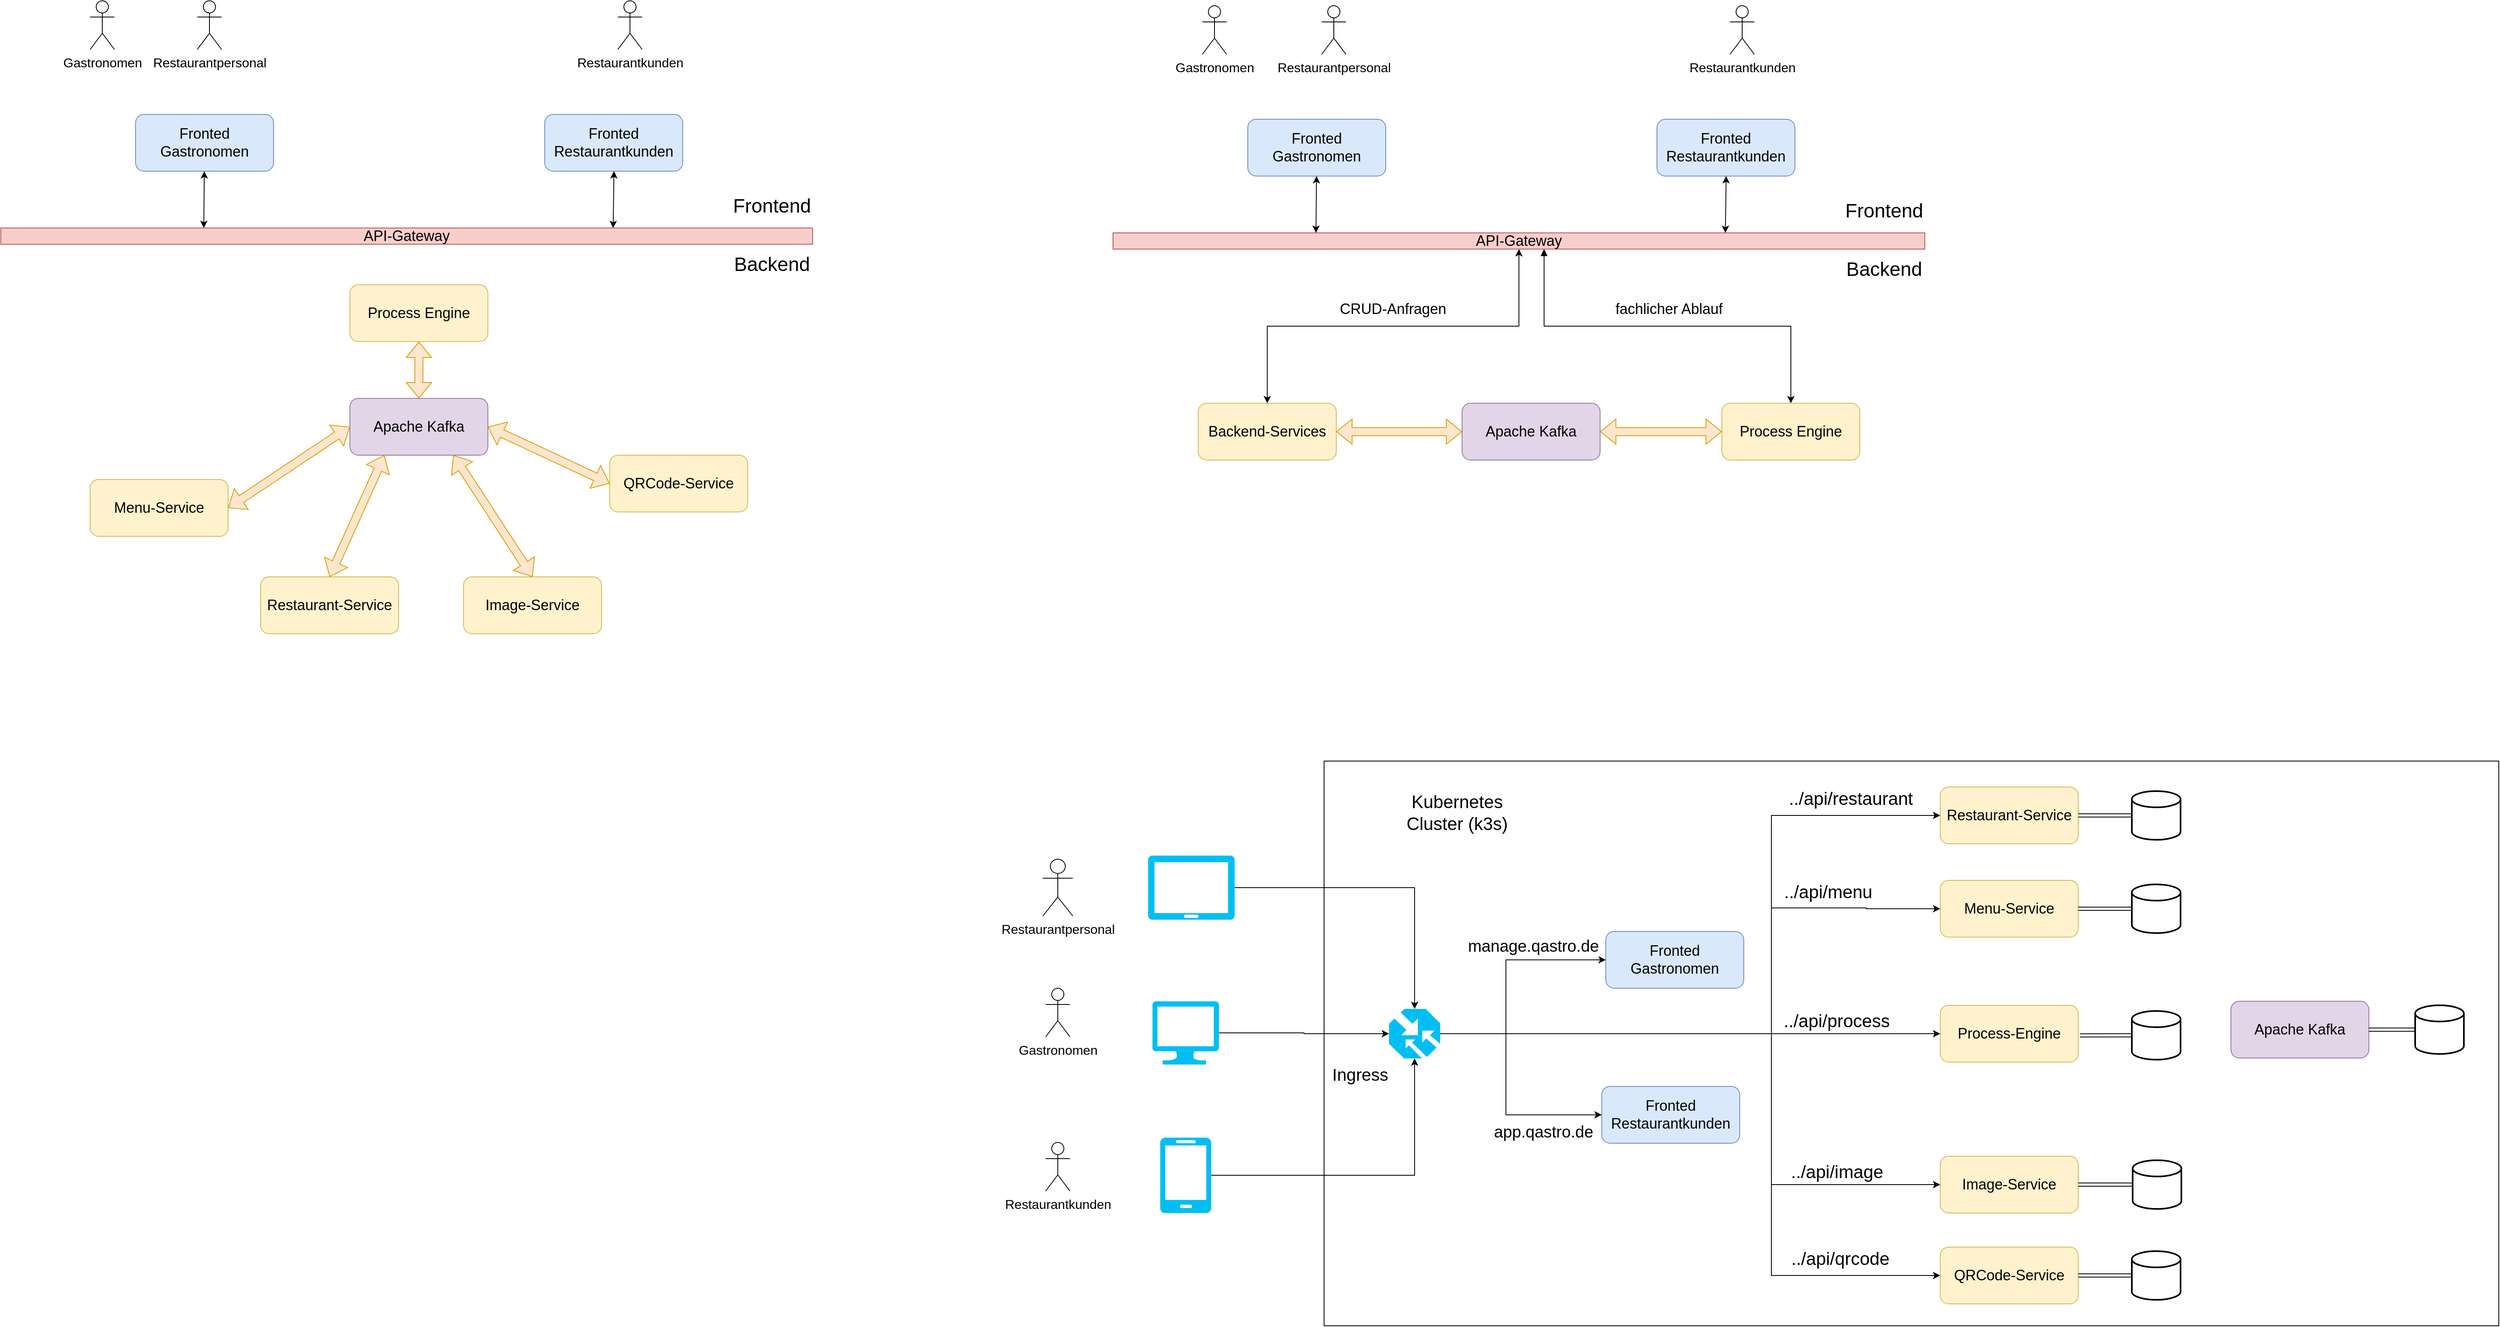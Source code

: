 <mxfile version="26.1.1">
  <diagram name="Page-1" id="NXHTEANEFMmh9fcs0h7O">
    <mxGraphModel dx="2565" dy="1950" grid="0" gridSize="10" guides="1" tooltips="1" connect="1" arrows="1" fold="1" page="0" pageScale="1" pageWidth="2000" pageHeight="2430" math="0" shadow="0">
      <root>
        <mxCell id="0" />
        <mxCell id="1" parent="0" />
        <mxCell id="2_kJ9vTArCqmNJ25agCC-86" value="" style="rounded=0;whiteSpace=wrap;html=1;fillColor=none;" vertex="1" parent="1">
          <mxGeometry x="1820" y="907" width="1447" height="696" as="geometry" />
        </mxCell>
        <mxCell id="2_kJ9vTArCqmNJ25agCC-2" value="&lt;font style=&quot;font-size: 18px;&quot;&gt;Fronted&lt;br&gt;Restaurantkunden&lt;/font&gt;" style="rounded=1;whiteSpace=wrap;html=1;fillColor=#dae8fc;strokeColor=#6c8ebf;" vertex="1" parent="1">
          <mxGeometry x="860" y="110" width="170" height="70" as="geometry" />
        </mxCell>
        <mxCell id="2_kJ9vTArCqmNJ25agCC-19" value="&lt;font style=&quot;font-size: 18px;&quot;&gt;Fronted&lt;br&gt;Gastronomen&lt;/font&gt;" style="rounded=1;whiteSpace=wrap;html=1;fillColor=#dae8fc;strokeColor=#6c8ebf;" vertex="1" parent="1">
          <mxGeometry x="356" y="110" width="170" height="70" as="geometry" />
        </mxCell>
        <mxCell id="2_kJ9vTArCqmNJ25agCC-21" value="&lt;font style=&quot;font-size: 18px;&quot;&gt;API-Gateway&lt;/font&gt;" style="rounded=0;whiteSpace=wrap;html=1;fillColor=#f8cecc;strokeColor=#b85450;" vertex="1" parent="1">
          <mxGeometry x="190" y="250" width="1000" height="20" as="geometry" />
        </mxCell>
        <mxCell id="2_kJ9vTArCqmNJ25agCC-22" value="&lt;span style=&quot;font-size: 18px;&quot;&gt;Process Engine&lt;/span&gt;" style="rounded=1;whiteSpace=wrap;html=1;fillColor=#fff2cc;strokeColor=#d6b656;" vertex="1" parent="1">
          <mxGeometry x="620" y="320" width="170" height="70" as="geometry" />
        </mxCell>
        <mxCell id="2_kJ9vTArCqmNJ25agCC-23" value="&lt;span style=&quot;font-size: 18px;&quot;&gt;Apache Kafka&lt;/span&gt;" style="rounded=1;whiteSpace=wrap;html=1;fillColor=#e1d5e7;strokeColor=#9673a6;" vertex="1" parent="1">
          <mxGeometry x="620" y="460" width="170" height="70" as="geometry" />
        </mxCell>
        <mxCell id="2_kJ9vTArCqmNJ25agCC-24" value="&lt;span style=&quot;font-size: 18px;&quot;&gt;QRCode-Service&lt;/span&gt;" style="rounded=1;whiteSpace=wrap;html=1;fillColor=#fff2cc;strokeColor=#d6b656;" vertex="1" parent="1">
          <mxGeometry x="940" y="530" width="170" height="70" as="geometry" />
        </mxCell>
        <mxCell id="2_kJ9vTArCqmNJ25agCC-25" value="&lt;span style=&quot;font-size: 18px;&quot;&gt;Menu-Service&lt;/span&gt;" style="rounded=1;whiteSpace=wrap;html=1;fillColor=#fff2cc;strokeColor=#d6b656;" vertex="1" parent="1">
          <mxGeometry x="300" y="560" width="170" height="70" as="geometry" />
        </mxCell>
        <mxCell id="2_kJ9vTArCqmNJ25agCC-26" value="&lt;span style=&quot;font-size: 18px;&quot;&gt;Image-Service&lt;/span&gt;" style="rounded=1;whiteSpace=wrap;html=1;fillColor=#fff2cc;strokeColor=#d6b656;" vertex="1" parent="1">
          <mxGeometry x="760" y="680" width="170" height="70" as="geometry" />
        </mxCell>
        <mxCell id="2_kJ9vTArCqmNJ25agCC-27" value="&lt;span style=&quot;font-size: 18px;&quot;&gt;Restaurant-Service&lt;/span&gt;" style="rounded=1;whiteSpace=wrap;html=1;fillColor=#fff2cc;strokeColor=#d6b656;" vertex="1" parent="1">
          <mxGeometry x="510" y="680" width="170" height="70" as="geometry" />
        </mxCell>
        <mxCell id="2_kJ9vTArCqmNJ25agCC-28" value="&lt;div&gt;&lt;font style=&quot;font-size: 16px;&quot;&gt;Gastronomen&lt;/font&gt;&lt;/div&gt;&lt;div&gt;&lt;br&gt;&lt;/div&gt;" style="shape=umlActor;verticalLabelPosition=bottom;verticalAlign=top;html=1;outlineConnect=0;" vertex="1" parent="1">
          <mxGeometry x="300" y="-30" width="30" height="60" as="geometry" />
        </mxCell>
        <mxCell id="2_kJ9vTArCqmNJ25agCC-30" value="&lt;div&gt;&lt;font style=&quot;font-size: 16px;&quot;&gt;Restaurantkunden&lt;/font&gt;&lt;/div&gt;" style="shape=umlActor;verticalLabelPosition=bottom;verticalAlign=top;html=1;outlineConnect=0;" vertex="1" parent="1">
          <mxGeometry x="950" y="-30" width="30" height="60" as="geometry" />
        </mxCell>
        <mxCell id="2_kJ9vTArCqmNJ25agCC-31" value="&lt;font style=&quot;font-size: 16px;&quot;&gt;Restaurantpersonal&lt;/font&gt;" style="shape=umlActor;verticalLabelPosition=bottom;verticalAlign=top;html=1;outlineConnect=0;" vertex="1" parent="1">
          <mxGeometry x="432" y="-30" width="30" height="60" as="geometry" />
        </mxCell>
        <mxCell id="2_kJ9vTArCqmNJ25agCC-35" value="" style="shape=flexArrow;endArrow=classic;startArrow=classic;html=1;rounded=0;exitX=0.5;exitY=0;exitDx=0;exitDy=0;fillColor=#ffe6cc;strokeColor=#d79b00;" edge="1" parent="1" source="2_kJ9vTArCqmNJ25agCC-23" target="2_kJ9vTArCqmNJ25agCC-22">
          <mxGeometry width="100" height="100" relative="1" as="geometry">
            <mxPoint x="800" y="470" as="sourcePoint" />
            <mxPoint x="900" y="370" as="targetPoint" />
          </mxGeometry>
        </mxCell>
        <mxCell id="2_kJ9vTArCqmNJ25agCC-37" value="" style="shape=flexArrow;endArrow=classic;startArrow=classic;html=1;rounded=0;exitX=1;exitY=0.5;exitDx=0;exitDy=0;entryX=0;entryY=0.5;entryDx=0;entryDy=0;fillColor=#ffe6cc;strokeColor=#d79b00;" edge="1" parent="1" source="2_kJ9vTArCqmNJ25agCC-25" target="2_kJ9vTArCqmNJ25agCC-23">
          <mxGeometry width="100" height="100" relative="1" as="geometry">
            <mxPoint x="470" y="530" as="sourcePoint" />
            <mxPoint x="570" y="430" as="targetPoint" />
          </mxGeometry>
        </mxCell>
        <mxCell id="2_kJ9vTArCqmNJ25agCC-38" value="" style="shape=flexArrow;endArrow=classic;startArrow=classic;html=1;rounded=0;exitX=0.5;exitY=0;exitDx=0;exitDy=0;entryX=0.25;entryY=1;entryDx=0;entryDy=0;fillColor=#ffe6cc;strokeColor=#d79b00;" edge="1" parent="1" source="2_kJ9vTArCqmNJ25agCC-27" target="2_kJ9vTArCqmNJ25agCC-23">
          <mxGeometry width="100" height="100" relative="1" as="geometry">
            <mxPoint x="570" y="650" as="sourcePoint" />
            <mxPoint x="720" y="550" as="targetPoint" />
          </mxGeometry>
        </mxCell>
        <mxCell id="2_kJ9vTArCqmNJ25agCC-39" value="" style="shape=flexArrow;endArrow=classic;startArrow=classic;html=1;rounded=0;exitX=0.5;exitY=0;exitDx=0;exitDy=0;entryX=0.75;entryY=1;entryDx=0;entryDy=0;fillColor=#ffe6cc;strokeColor=#d79b00;" edge="1" parent="1" source="2_kJ9vTArCqmNJ25agCC-26" target="2_kJ9vTArCqmNJ25agCC-23">
          <mxGeometry width="100" height="100" relative="1" as="geometry">
            <mxPoint x="605" y="690" as="sourcePoint" />
            <mxPoint x="673" y="540" as="targetPoint" />
          </mxGeometry>
        </mxCell>
        <mxCell id="2_kJ9vTArCqmNJ25agCC-40" value="" style="shape=flexArrow;endArrow=classic;startArrow=classic;html=1;rounded=0;exitX=0;exitY=0.5;exitDx=0;exitDy=0;entryX=1;entryY=0.5;entryDx=0;entryDy=0;fillColor=#ffe6cc;strokeColor=#d79b00;" edge="1" parent="1" source="2_kJ9vTArCqmNJ25agCC-24" target="2_kJ9vTArCqmNJ25agCC-23">
          <mxGeometry width="100" height="100" relative="1" as="geometry">
            <mxPoint x="1013.5" y="500" as="sourcePoint" />
            <mxPoint x="916.5" y="350" as="targetPoint" />
          </mxGeometry>
        </mxCell>
        <mxCell id="2_kJ9vTArCqmNJ25agCC-43" value="&lt;font style=&quot;font-size: 24px;&quot;&gt;Frontend&lt;/font&gt;" style="text;html=1;align=center;verticalAlign=middle;whiteSpace=wrap;rounded=0;" vertex="1" parent="1">
          <mxGeometry x="1090" y="208" width="100" height="30" as="geometry" />
        </mxCell>
        <mxCell id="2_kJ9vTArCqmNJ25agCC-44" value="&lt;font style=&quot;font-size: 24px;&quot;&gt;Backend&lt;/font&gt;" style="text;html=1;align=center;verticalAlign=middle;whiteSpace=wrap;rounded=0;" vertex="1" parent="1">
          <mxGeometry x="1090" y="280" width="100" height="30" as="geometry" />
        </mxCell>
        <mxCell id="2_kJ9vTArCqmNJ25agCC-46" value="" style="endArrow=classic;startArrow=classic;html=1;rounded=0;exitX=0.25;exitY=0;exitDx=0;exitDy=0;" edge="1" parent="1" source="2_kJ9vTArCqmNJ25agCC-21" target="2_kJ9vTArCqmNJ25agCC-19">
          <mxGeometry width="50" height="50" relative="1" as="geometry">
            <mxPoint x="740" y="370" as="sourcePoint" />
            <mxPoint x="790" y="320" as="targetPoint" />
          </mxGeometry>
        </mxCell>
        <mxCell id="2_kJ9vTArCqmNJ25agCC-47" value="" style="endArrow=classic;startArrow=classic;html=1;rounded=0;exitX=0.25;exitY=0;exitDx=0;exitDy=0;" edge="1" parent="1">
          <mxGeometry width="50" height="50" relative="1" as="geometry">
            <mxPoint x="944.29" y="250" as="sourcePoint" />
            <mxPoint x="945.29" y="180" as="targetPoint" />
          </mxGeometry>
        </mxCell>
        <mxCell id="2_kJ9vTArCqmNJ25agCC-48" value="&lt;font style=&quot;font-size: 18px;&quot;&gt;Fronted&lt;br&gt;Restaurantkunden&lt;/font&gt;" style="rounded=1;whiteSpace=wrap;html=1;fillColor=#dae8fc;strokeColor=#6c8ebf;" vertex="1" parent="1">
          <mxGeometry x="2230" y="116" width="170" height="70" as="geometry" />
        </mxCell>
        <mxCell id="2_kJ9vTArCqmNJ25agCC-49" value="&lt;font style=&quot;font-size: 18px;&quot;&gt;Fronted&lt;br&gt;Gastronomen&lt;/font&gt;" style="rounded=1;whiteSpace=wrap;html=1;fillColor=#dae8fc;strokeColor=#6c8ebf;" vertex="1" parent="1">
          <mxGeometry x="1726" y="116" width="170" height="70" as="geometry" />
        </mxCell>
        <mxCell id="2_kJ9vTArCqmNJ25agCC-69" style="edgeStyle=orthogonalEdgeStyle;rounded=0;orthogonalLoop=1;jettySize=auto;html=1;startArrow=classic;startFill=1;" edge="1" parent="1" source="2_kJ9vTArCqmNJ25agCC-50" target="2_kJ9vTArCqmNJ25agCC-54">
          <mxGeometry relative="1" as="geometry" />
        </mxCell>
        <mxCell id="2_kJ9vTArCqmNJ25agCC-71" style="edgeStyle=orthogonalEdgeStyle;rounded=0;orthogonalLoop=1;jettySize=auto;html=1;startArrow=block;" edge="1" parent="1" source="2_kJ9vTArCqmNJ25agCC-50" target="2_kJ9vTArCqmNJ25agCC-51">
          <mxGeometry relative="1" as="geometry">
            <Array as="points">
              <mxPoint x="2091" y="371" />
              <mxPoint x="2395" y="371" />
            </Array>
          </mxGeometry>
        </mxCell>
        <mxCell id="2_kJ9vTArCqmNJ25agCC-50" value="&lt;font style=&quot;font-size: 18px;&quot;&gt;API-Gateway&lt;/font&gt;" style="rounded=0;whiteSpace=wrap;html=1;fillColor=#f8cecc;strokeColor=#b85450;" vertex="1" parent="1">
          <mxGeometry x="1560" y="256" width="1000" height="20" as="geometry" />
        </mxCell>
        <mxCell id="2_kJ9vTArCqmNJ25agCC-51" value="&lt;span style=&quot;font-size: 18px;&quot;&gt;Process Engine&lt;/span&gt;" style="rounded=1;whiteSpace=wrap;html=1;fillColor=#fff2cc;strokeColor=#d6b656;" vertex="1" parent="1">
          <mxGeometry x="2310" y="466" width="170" height="70" as="geometry" />
        </mxCell>
        <mxCell id="2_kJ9vTArCqmNJ25agCC-52" value="&lt;span style=&quot;font-size: 18px;&quot;&gt;Apache Kafka&lt;/span&gt;" style="rounded=1;whiteSpace=wrap;html=1;fillColor=#e1d5e7;strokeColor=#9673a6;" vertex="1" parent="1">
          <mxGeometry x="1990" y="466" width="170" height="70" as="geometry" />
        </mxCell>
        <mxCell id="2_kJ9vTArCqmNJ25agCC-54" value="&lt;span style=&quot;font-size: 18px;&quot;&gt;Backend-Services&lt;/span&gt;" style="rounded=1;whiteSpace=wrap;html=1;fillColor=#fff2cc;strokeColor=#d6b656;" vertex="1" parent="1">
          <mxGeometry x="1665" y="466" width="170" height="70" as="geometry" />
        </mxCell>
        <mxCell id="2_kJ9vTArCqmNJ25agCC-57" value="&lt;div&gt;&lt;font style=&quot;font-size: 16px;&quot;&gt;Gastronomen&lt;/font&gt;&lt;/div&gt;&lt;div&gt;&lt;br&gt;&lt;/div&gt;" style="shape=umlActor;verticalLabelPosition=bottom;verticalAlign=top;html=1;outlineConnect=0;" vertex="1" parent="1">
          <mxGeometry x="1670" y="-24" width="30" height="60" as="geometry" />
        </mxCell>
        <mxCell id="2_kJ9vTArCqmNJ25agCC-58" value="&lt;div&gt;&lt;font style=&quot;font-size: 16px;&quot;&gt;Restaurantkunden&lt;/font&gt;&lt;/div&gt;" style="shape=umlActor;verticalLabelPosition=bottom;verticalAlign=top;html=1;outlineConnect=0;" vertex="1" parent="1">
          <mxGeometry x="2320" y="-24" width="30" height="60" as="geometry" />
        </mxCell>
        <mxCell id="2_kJ9vTArCqmNJ25agCC-59" value="&lt;font style=&quot;font-size: 16px;&quot;&gt;Restaurantpersonal&lt;/font&gt;" style="shape=umlActor;verticalLabelPosition=bottom;verticalAlign=top;html=1;outlineConnect=0;" vertex="1" parent="1">
          <mxGeometry x="1817" y="-24" width="30" height="60" as="geometry" />
        </mxCell>
        <mxCell id="2_kJ9vTArCqmNJ25agCC-60" value="" style="shape=flexArrow;endArrow=classic;startArrow=classic;html=1;rounded=0;exitX=1;exitY=0.5;exitDx=0;exitDy=0;fillColor=#ffe6cc;strokeColor=#d79b00;" edge="1" parent="1" source="2_kJ9vTArCqmNJ25agCC-52" target="2_kJ9vTArCqmNJ25agCC-51">
          <mxGeometry width="100" height="100" relative="1" as="geometry">
            <mxPoint x="2170" y="476" as="sourcePoint" />
            <mxPoint x="2270" y="376" as="targetPoint" />
          </mxGeometry>
        </mxCell>
        <mxCell id="2_kJ9vTArCqmNJ25agCC-61" value="" style="shape=flexArrow;endArrow=classic;startArrow=classic;html=1;rounded=0;exitX=1;exitY=0.5;exitDx=0;exitDy=0;entryX=0;entryY=0.5;entryDx=0;entryDy=0;fillColor=#ffe6cc;strokeColor=#d79b00;" edge="1" parent="1" source="2_kJ9vTArCqmNJ25agCC-54" target="2_kJ9vTArCqmNJ25agCC-52">
          <mxGeometry width="100" height="100" relative="1" as="geometry">
            <mxPoint x="1840" y="536" as="sourcePoint" />
            <mxPoint x="1940" y="436" as="targetPoint" />
          </mxGeometry>
        </mxCell>
        <mxCell id="2_kJ9vTArCqmNJ25agCC-65" value="&lt;font style=&quot;font-size: 24px;&quot;&gt;Frontend&lt;/font&gt;" style="text;html=1;align=center;verticalAlign=middle;whiteSpace=wrap;rounded=0;" vertex="1" parent="1">
          <mxGeometry x="2460" y="214" width="100" height="30" as="geometry" />
        </mxCell>
        <mxCell id="2_kJ9vTArCqmNJ25agCC-66" value="&lt;font style=&quot;font-size: 24px;&quot;&gt;Backend&lt;/font&gt;" style="text;html=1;align=center;verticalAlign=middle;whiteSpace=wrap;rounded=0;" vertex="1" parent="1">
          <mxGeometry x="2460" y="286" width="100" height="30" as="geometry" />
        </mxCell>
        <mxCell id="2_kJ9vTArCqmNJ25agCC-67" value="" style="endArrow=classic;startArrow=classic;html=1;rounded=0;exitX=0.25;exitY=0;exitDx=0;exitDy=0;" edge="1" parent="1" source="2_kJ9vTArCqmNJ25agCC-50" target="2_kJ9vTArCqmNJ25agCC-49">
          <mxGeometry width="50" height="50" relative="1" as="geometry">
            <mxPoint x="2110" y="376" as="sourcePoint" />
            <mxPoint x="2160" y="326" as="targetPoint" />
          </mxGeometry>
        </mxCell>
        <mxCell id="2_kJ9vTArCqmNJ25agCC-68" value="" style="endArrow=classic;startArrow=classic;html=1;rounded=0;exitX=0.25;exitY=0;exitDx=0;exitDy=0;" edge="1" parent="1">
          <mxGeometry width="50" height="50" relative="1" as="geometry">
            <mxPoint x="2314.29" y="256" as="sourcePoint" />
            <mxPoint x="2315.29" y="186" as="targetPoint" />
          </mxGeometry>
        </mxCell>
        <mxCell id="2_kJ9vTArCqmNJ25agCC-73" value="&lt;font style=&quot;font-size: 18px;&quot;&gt;CRUD-Anfragen&lt;/font&gt;" style="text;html=1;align=center;verticalAlign=middle;whiteSpace=wrap;rounded=0;" vertex="1" parent="1">
          <mxGeometry x="1820" y="333" width="170" height="33" as="geometry" />
        </mxCell>
        <mxCell id="2_kJ9vTArCqmNJ25agCC-74" value="&lt;span style=&quot;font-size: 18px;&quot;&gt;f&lt;/span&gt;&lt;span style=&quot;font-size: 18px; background-color: transparent; color: light-dark(rgb(0, 0, 0), rgb(255, 255, 255));&quot;&gt;achlicher Ablauf&lt;/span&gt;" style="text;html=1;align=center;verticalAlign=middle;whiteSpace=wrap;rounded=0;" vertex="1" parent="1">
          <mxGeometry x="2160" y="333" width="170" height="33" as="geometry" />
        </mxCell>
        <mxCell id="2_kJ9vTArCqmNJ25agCC-76" value="&lt;font style=&quot;font-size: 18px;&quot;&gt;Fronted&lt;br&gt;Gastronomen&lt;/font&gt;" style="rounded=1;whiteSpace=wrap;html=1;fillColor=#dae8fc;strokeColor=#6c8ebf;" vertex="1" parent="1">
          <mxGeometry x="2167" y="1117" width="170" height="70" as="geometry" />
        </mxCell>
        <mxCell id="2_kJ9vTArCqmNJ25agCC-77" value="&lt;div&gt;&lt;font style=&quot;font-size: 16px;&quot;&gt;Gastronomen&lt;/font&gt;&lt;/div&gt;&lt;div&gt;&lt;br&gt;&lt;/div&gt;" style="shape=umlActor;verticalLabelPosition=bottom;verticalAlign=top;html=1;outlineConnect=0;" vertex="1" parent="1">
          <mxGeometry x="1477" y="1187" width="30" height="60" as="geometry" />
        </mxCell>
        <mxCell id="2_kJ9vTArCqmNJ25agCC-78" value="&lt;span style=&quot;font-size: 18px;&quot;&gt;Restaurant-Service&lt;/span&gt;" style="rounded=1;whiteSpace=wrap;html=1;fillColor=#fff2cc;strokeColor=#d6b656;" vertex="1" parent="1">
          <mxGeometry x="2579" y="939" width="170" height="70" as="geometry" />
        </mxCell>
        <mxCell id="2_kJ9vTArCqmNJ25agCC-79" value="&lt;span style=&quot;font-size: 18px;&quot;&gt;Menu-Service&lt;/span&gt;" style="rounded=1;whiteSpace=wrap;html=1;fillColor=#fff2cc;strokeColor=#d6b656;" vertex="1" parent="1">
          <mxGeometry x="2579" y="1054" width="170" height="70" as="geometry" />
        </mxCell>
        <mxCell id="2_kJ9vTArCqmNJ25agCC-81" value="&lt;span style=&quot;font-size: 18px;&quot;&gt;Image-Service&lt;/span&gt;" style="rounded=1;whiteSpace=wrap;html=1;fillColor=#fff2cc;strokeColor=#d6b656;" vertex="1" parent="1">
          <mxGeometry x="2579" y="1394" width="170" height="70" as="geometry" />
        </mxCell>
        <mxCell id="2_kJ9vTArCqmNJ25agCC-82" value="&lt;span style=&quot;font-size: 18px;&quot;&gt;QRCode-Service&lt;/span&gt;" style="rounded=1;whiteSpace=wrap;html=1;fillColor=#fff2cc;strokeColor=#d6b656;" vertex="1" parent="1">
          <mxGeometry x="2579" y="1506" width="170" height="70" as="geometry" />
        </mxCell>
        <mxCell id="2_kJ9vTArCqmNJ25agCC-83" value="&lt;font style=&quot;font-size: 18px;&quot;&gt;Fronted&lt;br&gt;Restaurantkunden&lt;/font&gt;" style="rounded=1;whiteSpace=wrap;html=1;fillColor=#dae8fc;strokeColor=#6c8ebf;" vertex="1" parent="1">
          <mxGeometry x="2162" y="1308" width="170" height="70" as="geometry" />
        </mxCell>
        <mxCell id="2_kJ9vTArCqmNJ25agCC-84" value="&lt;div&gt;&lt;font style=&quot;font-size: 16px;&quot;&gt;Restaurantkunden&lt;/font&gt;&lt;/div&gt;" style="shape=umlActor;verticalLabelPosition=bottom;verticalAlign=top;html=1;outlineConnect=0;" vertex="1" parent="1">
          <mxGeometry x="1477" y="1377" width="30" height="60" as="geometry" />
        </mxCell>
        <mxCell id="2_kJ9vTArCqmNJ25agCC-85" value="&lt;font style=&quot;font-size: 16px;&quot;&gt;Restaurantpersonal&lt;/font&gt;" style="shape=umlActor;verticalLabelPosition=bottom;verticalAlign=top;html=1;outlineConnect=0;" vertex="1" parent="1">
          <mxGeometry x="1473.5" y="1028" width="37" height="70" as="geometry" />
        </mxCell>
        <mxCell id="2_kJ9vTArCqmNJ25agCC-87" value="&lt;font style=&quot;font-size: 22px;&quot;&gt;Kubernetes Cluster (k3s)&lt;/font&gt;" style="text;html=1;align=center;verticalAlign=middle;whiteSpace=wrap;rounded=0;" vertex="1" parent="1">
          <mxGeometry x="1900" y="942" width="168" height="58" as="geometry" />
        </mxCell>
        <mxCell id="2_kJ9vTArCqmNJ25agCC-88" value="" style="shape=image;verticalLabelPosition=bottom;labelBackgroundColor=default;verticalAlign=top;aspect=fixed;imageAspect=0;image=https://upload.wikimedia.org/wikipedia/commons/thumb/3/39/Kubernetes_logo_without_workmark.svg/2109px-Kubernetes_logo_without_workmark.svg.png;" vertex="1" parent="1">
          <mxGeometry x="1847" y="939" width="62.78" height="61" as="geometry" />
        </mxCell>
        <mxCell id="2_kJ9vTArCqmNJ25agCC-89" value="" style="verticalLabelPosition=bottom;html=1;verticalAlign=top;align=center;strokeColor=none;fillColor=#00BEF2;shape=mxgraph.azure.mobile;pointerEvents=1;" vertex="1" parent="1">
          <mxGeometry x="1618" y="1371" width="63" height="93" as="geometry" />
        </mxCell>
        <mxCell id="2_kJ9vTArCqmNJ25agCC-91" value="" style="verticalLabelPosition=bottom;html=1;verticalAlign=top;align=center;strokeColor=none;fillColor=#00BEF2;shape=mxgraph.azure.tablet;pointerEvents=1;" vertex="1" parent="1">
          <mxGeometry x="1603" y="1023.5" width="107" height="79" as="geometry" />
        </mxCell>
        <mxCell id="2_kJ9vTArCqmNJ25agCC-92" value="" style="verticalLabelPosition=bottom;html=1;verticalAlign=top;align=center;strokeColor=none;fillColor=#00BEF2;shape=mxgraph.azure.computer;pointerEvents=1;" vertex="1" parent="1">
          <mxGeometry x="1608.5" y="1203" width="82" height="78" as="geometry" />
        </mxCell>
        <mxCell id="2_kJ9vTArCqmNJ25agCC-96" value="&lt;span style=&quot;font-size: 18px;&quot;&gt;Process-Engine&lt;/span&gt;" style="rounded=1;whiteSpace=wrap;html=1;fillColor=#fff2cc;strokeColor=#d6b656;" vertex="1" parent="1">
          <mxGeometry x="2579" y="1208" width="170" height="70" as="geometry" />
        </mxCell>
        <mxCell id="2_kJ9vTArCqmNJ25agCC-104" style="edgeStyle=orthogonalEdgeStyle;rounded=0;orthogonalLoop=1;jettySize=auto;html=1;entryX=0;entryY=0.5;entryDx=0;entryDy=0;" edge="1" parent="1" source="2_kJ9vTArCqmNJ25agCC-98" target="2_kJ9vTArCqmNJ25agCC-76">
          <mxGeometry relative="1" as="geometry">
            <Array as="points">
              <mxPoint x="2044" y="1243" />
              <mxPoint x="2044" y="1152" />
            </Array>
          </mxGeometry>
        </mxCell>
        <mxCell id="2_kJ9vTArCqmNJ25agCC-105" style="edgeStyle=orthogonalEdgeStyle;rounded=0;orthogonalLoop=1;jettySize=auto;html=1;entryX=0;entryY=0.5;entryDx=0;entryDy=0;" edge="1" parent="1" target="2_kJ9vTArCqmNJ25agCC-83">
          <mxGeometry relative="1" as="geometry">
            <mxPoint x="1961" y="1243" as="sourcePoint" />
            <mxPoint x="2158.0" y="1336" as="targetPoint" />
            <Array as="points">
              <mxPoint x="2044" y="1243" />
              <mxPoint x="2044" y="1343" />
            </Array>
          </mxGeometry>
        </mxCell>
        <mxCell id="2_kJ9vTArCqmNJ25agCC-106" style="edgeStyle=orthogonalEdgeStyle;rounded=0;orthogonalLoop=1;jettySize=auto;html=1;entryX=0;entryY=0.5;entryDx=0;entryDy=0;" edge="1" parent="1" source="2_kJ9vTArCqmNJ25agCC-98" target="2_kJ9vTArCqmNJ25agCC-96">
          <mxGeometry relative="1" as="geometry" />
        </mxCell>
        <mxCell id="2_kJ9vTArCqmNJ25agCC-108" style="edgeStyle=orthogonalEdgeStyle;rounded=0;orthogonalLoop=1;jettySize=auto;html=1;entryX=0;entryY=0.5;entryDx=0;entryDy=0;" edge="1" parent="1" source="2_kJ9vTArCqmNJ25agCC-98" target="2_kJ9vTArCqmNJ25agCC-78">
          <mxGeometry relative="1" as="geometry">
            <Array as="points">
              <mxPoint x="2371" y="1243" />
              <mxPoint x="2371" y="974" />
            </Array>
          </mxGeometry>
        </mxCell>
        <mxCell id="2_kJ9vTArCqmNJ25agCC-109" style="edgeStyle=orthogonalEdgeStyle;rounded=0;orthogonalLoop=1;jettySize=auto;html=1;entryX=0;entryY=0.5;entryDx=0;entryDy=0;" edge="1" parent="1" source="2_kJ9vTArCqmNJ25agCC-98" target="2_kJ9vTArCqmNJ25agCC-81">
          <mxGeometry relative="1" as="geometry">
            <Array as="points">
              <mxPoint x="2371" y="1243" />
              <mxPoint x="2371" y="1429" />
            </Array>
          </mxGeometry>
        </mxCell>
        <mxCell id="2_kJ9vTArCqmNJ25agCC-110" style="edgeStyle=orthogonalEdgeStyle;rounded=0;orthogonalLoop=1;jettySize=auto;html=1;entryX=0;entryY=0.5;entryDx=0;entryDy=0;" edge="1" parent="1" target="2_kJ9vTArCqmNJ25agCC-82">
          <mxGeometry relative="1" as="geometry">
            <mxPoint x="1987.0" y="1243" as="sourcePoint" />
            <mxPoint x="2548" y="1541" as="targetPoint" />
            <Array as="points">
              <mxPoint x="2371" y="1243" />
              <mxPoint x="2371" y="1541" />
            </Array>
          </mxGeometry>
        </mxCell>
        <mxCell id="2_kJ9vTArCqmNJ25agCC-111" style="edgeStyle=orthogonalEdgeStyle;rounded=0;orthogonalLoop=1;jettySize=auto;html=1;entryX=0;entryY=0.5;entryDx=0;entryDy=0;" edge="1" parent="1" target="2_kJ9vTArCqmNJ25agCC-79">
          <mxGeometry relative="1" as="geometry">
            <mxPoint x="1989.0" y="1243" as="sourcePoint" />
            <mxPoint x="2548" y="1089" as="targetPoint" />
            <Array as="points">
              <mxPoint x="2371" y="1243" />
              <mxPoint x="2371" y="1088" />
              <mxPoint x="2488" y="1088" />
            </Array>
          </mxGeometry>
        </mxCell>
        <mxCell id="2_kJ9vTArCqmNJ25agCC-98" value="&lt;font style=&quot;font-size: 21px;&quot;&gt;Ingress&lt;/font&gt;" style="verticalLabelPosition=bottom;html=1;verticalAlign=top;align=right;strokeColor=none;fillColor=#00BEF2;shape=mxgraph.azure.traffic_manager;pointerEvents=1;labelPosition=left;horizontal=1;" vertex="1" parent="1">
          <mxGeometry x="1900" y="1212.5" width="63" height="61" as="geometry" />
        </mxCell>
        <mxCell id="2_kJ9vTArCqmNJ25agCC-99" style="edgeStyle=orthogonalEdgeStyle;rounded=0;orthogonalLoop=1;jettySize=auto;html=1;entryX=0.5;entryY=0;entryDx=0;entryDy=0;entryPerimeter=0;" edge="1" parent="1" source="2_kJ9vTArCqmNJ25agCC-91" target="2_kJ9vTArCqmNJ25agCC-98">
          <mxGeometry relative="1" as="geometry" />
        </mxCell>
        <mxCell id="2_kJ9vTArCqmNJ25agCC-100" style="edgeStyle=orthogonalEdgeStyle;rounded=0;orthogonalLoop=1;jettySize=auto;html=1;entryX=0;entryY=0.5;entryDx=0;entryDy=0;entryPerimeter=0;" edge="1" parent="1" source="2_kJ9vTArCqmNJ25agCC-92" target="2_kJ9vTArCqmNJ25agCC-98">
          <mxGeometry relative="1" as="geometry" />
        </mxCell>
        <mxCell id="2_kJ9vTArCqmNJ25agCC-103" style="edgeStyle=orthogonalEdgeStyle;rounded=0;orthogonalLoop=1;jettySize=auto;html=1;entryX=0.5;entryY=1;entryDx=0;entryDy=0;entryPerimeter=0;" edge="1" parent="1" source="2_kJ9vTArCqmNJ25agCC-89" target="2_kJ9vTArCqmNJ25agCC-98">
          <mxGeometry relative="1" as="geometry" />
        </mxCell>
        <mxCell id="2_kJ9vTArCqmNJ25agCC-112" value="" style="strokeWidth=2;html=1;shape=mxgraph.flowchart.database;whiteSpace=wrap;" vertex="1" parent="1">
          <mxGeometry x="2815" y="944" width="60" height="60" as="geometry" />
        </mxCell>
        <mxCell id="2_kJ9vTArCqmNJ25agCC-113" value="" style="strokeWidth=2;html=1;shape=mxgraph.flowchart.database;whiteSpace=wrap;" vertex="1" parent="1">
          <mxGeometry x="2815" y="1059" width="60" height="60" as="geometry" />
        </mxCell>
        <mxCell id="2_kJ9vTArCqmNJ25agCC-114" value="" style="strokeWidth=2;html=1;shape=mxgraph.flowchart.database;whiteSpace=wrap;" vertex="1" parent="1">
          <mxGeometry x="2815" y="1215" width="60" height="60" as="geometry" />
        </mxCell>
        <mxCell id="2_kJ9vTArCqmNJ25agCC-115" value="" style="strokeWidth=2;html=1;shape=mxgraph.flowchart.database;whiteSpace=wrap;" vertex="1" parent="1">
          <mxGeometry x="2816" y="1399" width="60" height="60" as="geometry" />
        </mxCell>
        <mxCell id="2_kJ9vTArCqmNJ25agCC-116" value="" style="strokeWidth=2;html=1;shape=mxgraph.flowchart.database;whiteSpace=wrap;" vertex="1" parent="1">
          <mxGeometry x="2815" y="1511" width="60" height="60" as="geometry" />
        </mxCell>
        <mxCell id="2_kJ9vTArCqmNJ25agCC-117" value="" style="shape=link;html=1;rounded=0;entryX=0;entryY=0.5;entryDx=0;entryDy=0;entryPerimeter=0;exitX=1;exitY=0.5;exitDx=0;exitDy=0;" edge="1" parent="1" source="2_kJ9vTArCqmNJ25agCC-78" target="2_kJ9vTArCqmNJ25agCC-112">
          <mxGeometry width="100" relative="1" as="geometry">
            <mxPoint x="2215" y="1235" as="sourcePoint" />
            <mxPoint x="2315" y="1235" as="targetPoint" />
          </mxGeometry>
        </mxCell>
        <mxCell id="2_kJ9vTArCqmNJ25agCC-118" value="" style="shape=link;html=1;rounded=0;entryX=0;entryY=0.5;entryDx=0;entryDy=0;entryPerimeter=0;exitX=1;exitY=0.5;exitDx=0;exitDy=0;" edge="1" parent="1" source="2_kJ9vTArCqmNJ25agCC-79" target="2_kJ9vTArCqmNJ25agCC-113">
          <mxGeometry width="100" relative="1" as="geometry">
            <mxPoint x="2743" y="1091" as="sourcePoint" />
            <mxPoint x="2845" y="1091" as="targetPoint" />
          </mxGeometry>
        </mxCell>
        <mxCell id="2_kJ9vTArCqmNJ25agCC-119" value="" style="shape=link;html=1;rounded=0;entryX=0;entryY=0.5;entryDx=0;entryDy=0;entryPerimeter=0;exitX=1;exitY=0.5;exitDx=0;exitDy=0;" edge="1" parent="1" target="2_kJ9vTArCqmNJ25agCC-114">
          <mxGeometry width="100" relative="1" as="geometry">
            <mxPoint x="2751" y="1245.18" as="sourcePoint" />
            <mxPoint x="2844" y="1245.18" as="targetPoint" />
          </mxGeometry>
        </mxCell>
        <mxCell id="2_kJ9vTArCqmNJ25agCC-120" value="" style="shape=link;html=1;rounded=0;entryX=0;entryY=0.5;entryDx=0;entryDy=0;entryPerimeter=0;exitX=1;exitY=0.5;exitDx=0;exitDy=0;" edge="1" parent="1" source="2_kJ9vTArCqmNJ25agCC-81" target="2_kJ9vTArCqmNJ25agCC-115">
          <mxGeometry width="100" relative="1" as="geometry">
            <mxPoint x="2752" y="1428.09" as="sourcePoint" />
            <mxPoint x="2845" y="1428.09" as="targetPoint" />
          </mxGeometry>
        </mxCell>
        <mxCell id="2_kJ9vTArCqmNJ25agCC-121" value="" style="shape=link;html=1;rounded=0;entryX=0;entryY=0.5;entryDx=0;entryDy=0;entryPerimeter=0;exitX=1;exitY=0.5;exitDx=0;exitDy=0;" edge="1" parent="1" source="2_kJ9vTArCqmNJ25agCC-82" target="2_kJ9vTArCqmNJ25agCC-116">
          <mxGeometry width="100" relative="1" as="geometry">
            <mxPoint x="2780" y="1546" as="sourcePoint" />
            <mxPoint x="2873" y="1546" as="targetPoint" />
          </mxGeometry>
        </mxCell>
        <mxCell id="2_kJ9vTArCqmNJ25agCC-122" value="&lt;font style=&quot;font-size: 20px;&quot;&gt;manage.qastro.de&lt;/font&gt;" style="text;html=1;align=center;verticalAlign=middle;whiteSpace=wrap;rounded=0;" vertex="1" parent="1">
          <mxGeometry x="1990" y="1119" width="176" height="30" as="geometry" />
        </mxCell>
        <mxCell id="2_kJ9vTArCqmNJ25agCC-123" value="&lt;font style=&quot;font-size: 20px;&quot;&gt;app.qastro.de&lt;/font&gt;" style="text;html=1;align=center;verticalAlign=middle;whiteSpace=wrap;rounded=0;" vertex="1" parent="1">
          <mxGeometry x="2019" y="1348" width="143" height="30" as="geometry" />
        </mxCell>
        <mxCell id="2_kJ9vTArCqmNJ25agCC-124" value="&lt;font style=&quot;font-size: 22px;&quot;&gt;../api/restaurant&lt;/font&gt;" style="text;html=1;align=center;verticalAlign=middle;whiteSpace=wrap;rounded=0;" vertex="1" parent="1">
          <mxGeometry x="2350" y="939" width="238" height="30" as="geometry" />
        </mxCell>
        <mxCell id="2_kJ9vTArCqmNJ25agCC-125" value="&lt;font style=&quot;font-size: 22px;&quot;&gt;../api/menu&lt;/font&gt;" style="text;html=1;align=center;verticalAlign=middle;whiteSpace=wrap;rounded=0;" vertex="1" parent="1">
          <mxGeometry x="2322" y="1054" width="238" height="30" as="geometry" />
        </mxCell>
        <mxCell id="2_kJ9vTArCqmNJ25agCC-126" value="&lt;font style=&quot;font-size: 22px;&quot;&gt;../api/process&lt;/font&gt;" style="text;html=1;align=center;verticalAlign=middle;whiteSpace=wrap;rounded=0;" vertex="1" parent="1">
          <mxGeometry x="2337" y="1212.5" width="229" height="30" as="geometry" />
        </mxCell>
        <mxCell id="2_kJ9vTArCqmNJ25agCC-127" value="&lt;font style=&quot;font-size: 22px;&quot;&gt;../api/image&lt;/font&gt;" style="text;html=1;align=center;verticalAlign=middle;whiteSpace=wrap;rounded=0;" vertex="1" parent="1">
          <mxGeometry x="2332.5" y="1399" width="238" height="30" as="geometry" />
        </mxCell>
        <mxCell id="2_kJ9vTArCqmNJ25agCC-128" value="&lt;font style=&quot;font-size: 22px;&quot;&gt;../api/qrcode&lt;/font&gt;" style="text;html=1;align=center;verticalAlign=middle;whiteSpace=wrap;rounded=0;" vertex="1" parent="1">
          <mxGeometry x="2337" y="1506" width="238" height="30" as="geometry" />
        </mxCell>
        <mxCell id="2_kJ9vTArCqmNJ25agCC-132" value="&lt;span style=&quot;font-size: 18px;&quot;&gt;Apache Kafka&lt;/span&gt;" style="rounded=1;whiteSpace=wrap;html=1;fillColor=#e1d5e7;strokeColor=#9673a6;" vertex="1" parent="1">
          <mxGeometry x="2937" y="1203" width="170" height="70" as="geometry" />
        </mxCell>
        <mxCell id="2_kJ9vTArCqmNJ25agCC-133" value="" style="strokeWidth=2;html=1;shape=mxgraph.flowchart.database;whiteSpace=wrap;" vertex="1" parent="1">
          <mxGeometry x="3164" y="1208" width="60" height="60" as="geometry" />
        </mxCell>
        <mxCell id="2_kJ9vTArCqmNJ25agCC-134" value="" style="shape=link;html=1;rounded=0;entryX=0;entryY=0.5;entryDx=0;entryDy=0;entryPerimeter=0;exitX=1;exitY=0.5;exitDx=0;exitDy=0;" edge="1" parent="1" source="2_kJ9vTArCqmNJ25agCC-132" target="2_kJ9vTArCqmNJ25agCC-133">
          <mxGeometry width="100" relative="1" as="geometry">
            <mxPoint x="3157" y="1332.18" as="sourcePoint" />
            <mxPoint x="3221" y="1332" as="targetPoint" />
          </mxGeometry>
        </mxCell>
      </root>
    </mxGraphModel>
  </diagram>
</mxfile>
